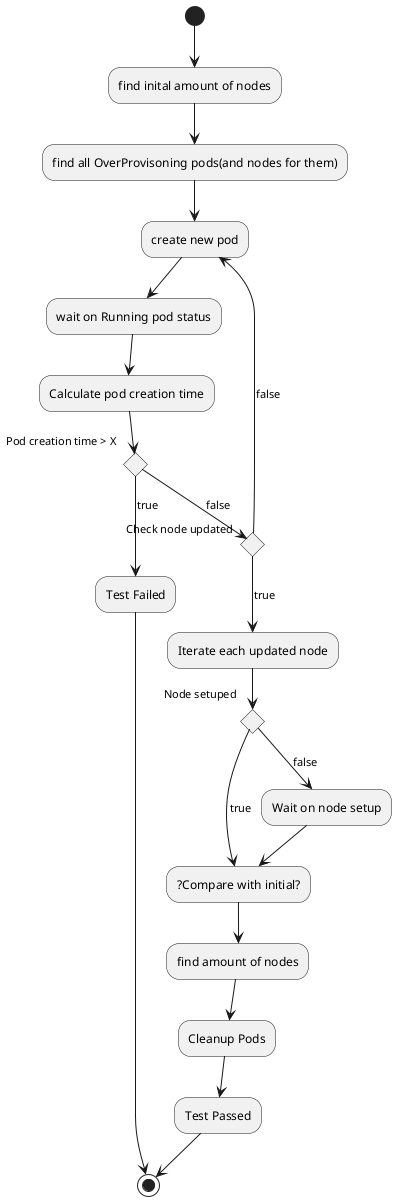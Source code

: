 @startuml

(*) --> "find inital amount of nodes"
--> "find all OverProvisoning pods(and nodes for them)"
--> "create new pod"
--> "wait on Running pod status"
--> "Calculate pod creation time"


if "Pod creation time > X" then
    /'
    We are creating pods until existent node is overwhelmed
    If over provisioner is working:
        pods will be moved to other Nodes
    else
        Only one node will be used, so creating new Pod will take too much time
        We are parametrizing time to create pod(1 minute for now).

        If pod creation time hit this limit test is failed.
    '/
    -->[true] "Test Failed"
    -->(*)
else
    -->[false] if "Check node updated" then
        -->[true] "Iterate each updated node"
        if "Node setuped" then
            -->[true] "?Compare with initial?"
        else
            -->[false] "Wait on node setup"
            --> "?Compare with initial?"
        endif
    else
        -->[false] "create new pod"
    endif
endif

"?Compare with initial?" --> "find amount of nodes"
--> "Cleanup Pods"
--> "Test Passed"
--> (*)

@enduml
